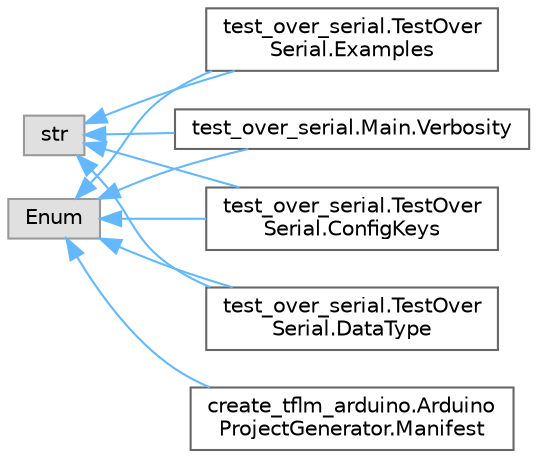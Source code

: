 digraph "Graphical Class Hierarchy"
{
 // LATEX_PDF_SIZE
  bgcolor="transparent";
  edge [fontname=Helvetica,fontsize=10,labelfontname=Helvetica,labelfontsize=10];
  node [fontname=Helvetica,fontsize=10,shape=box,height=0.2,width=0.4];
  rankdir="LR";
  Node0 [id="Node000000",label="str",height=0.2,width=0.4,color="grey60", fillcolor="#E0E0E0", style="filled",tooltip=" "];
  Node0 -> Node1 [id="edge572_Node000000_Node000001",dir="back",color="steelblue1",style="solid",tooltip=" "];
  Node1 [id="Node000001",label="test_over_serial.Main.Verbosity",height=0.2,width=0.4,color="grey40", fillcolor="white", style="filled",URL="$classtest__over__serial_1_1_main_1_1_verbosity.html",tooltip=" "];
  Node0 -> Node4 [id="edge573_Node000000_Node000004",dir="back",color="steelblue1",style="solid",tooltip=" "];
  Node4 [id="Node000004",label="test_over_serial.TestOver\lSerial.ConfigKeys",height=0.2,width=0.4,color="grey40", fillcolor="white", style="filled",URL="$classtest__over__serial_1_1_test_over_serial_1_1_config_keys.html",tooltip=" "];
  Node0 -> Node5 [id="edge574_Node000000_Node000005",dir="back",color="steelblue1",style="solid",tooltip=" "];
  Node5 [id="Node000005",label="test_over_serial.TestOver\lSerial.DataType",height=0.2,width=0.4,color="grey40", fillcolor="white", style="filled",URL="$classtest__over__serial_1_1_test_over_serial_1_1_data_type.html",tooltip=" "];
  Node0 -> Node6 [id="edge575_Node000000_Node000006",dir="back",color="steelblue1",style="solid",tooltip=" "];
  Node6 [id="Node000006",label="test_over_serial.TestOver\lSerial.Examples",height=0.2,width=0.4,color="grey40", fillcolor="white", style="filled",URL="$classtest__over__serial_1_1_test_over_serial_1_1_examples.html",tooltip=" "];
  Node2 [id="Node000002",label="Enum",height=0.2,width=0.4,color="grey60", fillcolor="#E0E0E0", style="filled",tooltip=" "];
  Node2 -> Node3 [id="edge576_Node000002_Node000003",dir="back",color="steelblue1",style="solid",tooltip=" "];
  Node3 [id="Node000003",label="create_tflm_arduino.Arduino\lProjectGenerator.Manifest",height=0.2,width=0.4,color="grey40", fillcolor="white", style="filled",URL="$classcreate__tflm__arduino_1_1_arduino_project_generator_1_1_manifest.html",tooltip=" "];
  Node2 -> Node1 [id="edge577_Node000002_Node000001",dir="back",color="steelblue1",style="solid",tooltip=" "];
  Node2 -> Node4 [id="edge578_Node000002_Node000004",dir="back",color="steelblue1",style="solid",tooltip=" "];
  Node2 -> Node5 [id="edge579_Node000002_Node000005",dir="back",color="steelblue1",style="solid",tooltip=" "];
  Node2 -> Node6 [id="edge580_Node000002_Node000006",dir="back",color="steelblue1",style="solid",tooltip=" "];
}
